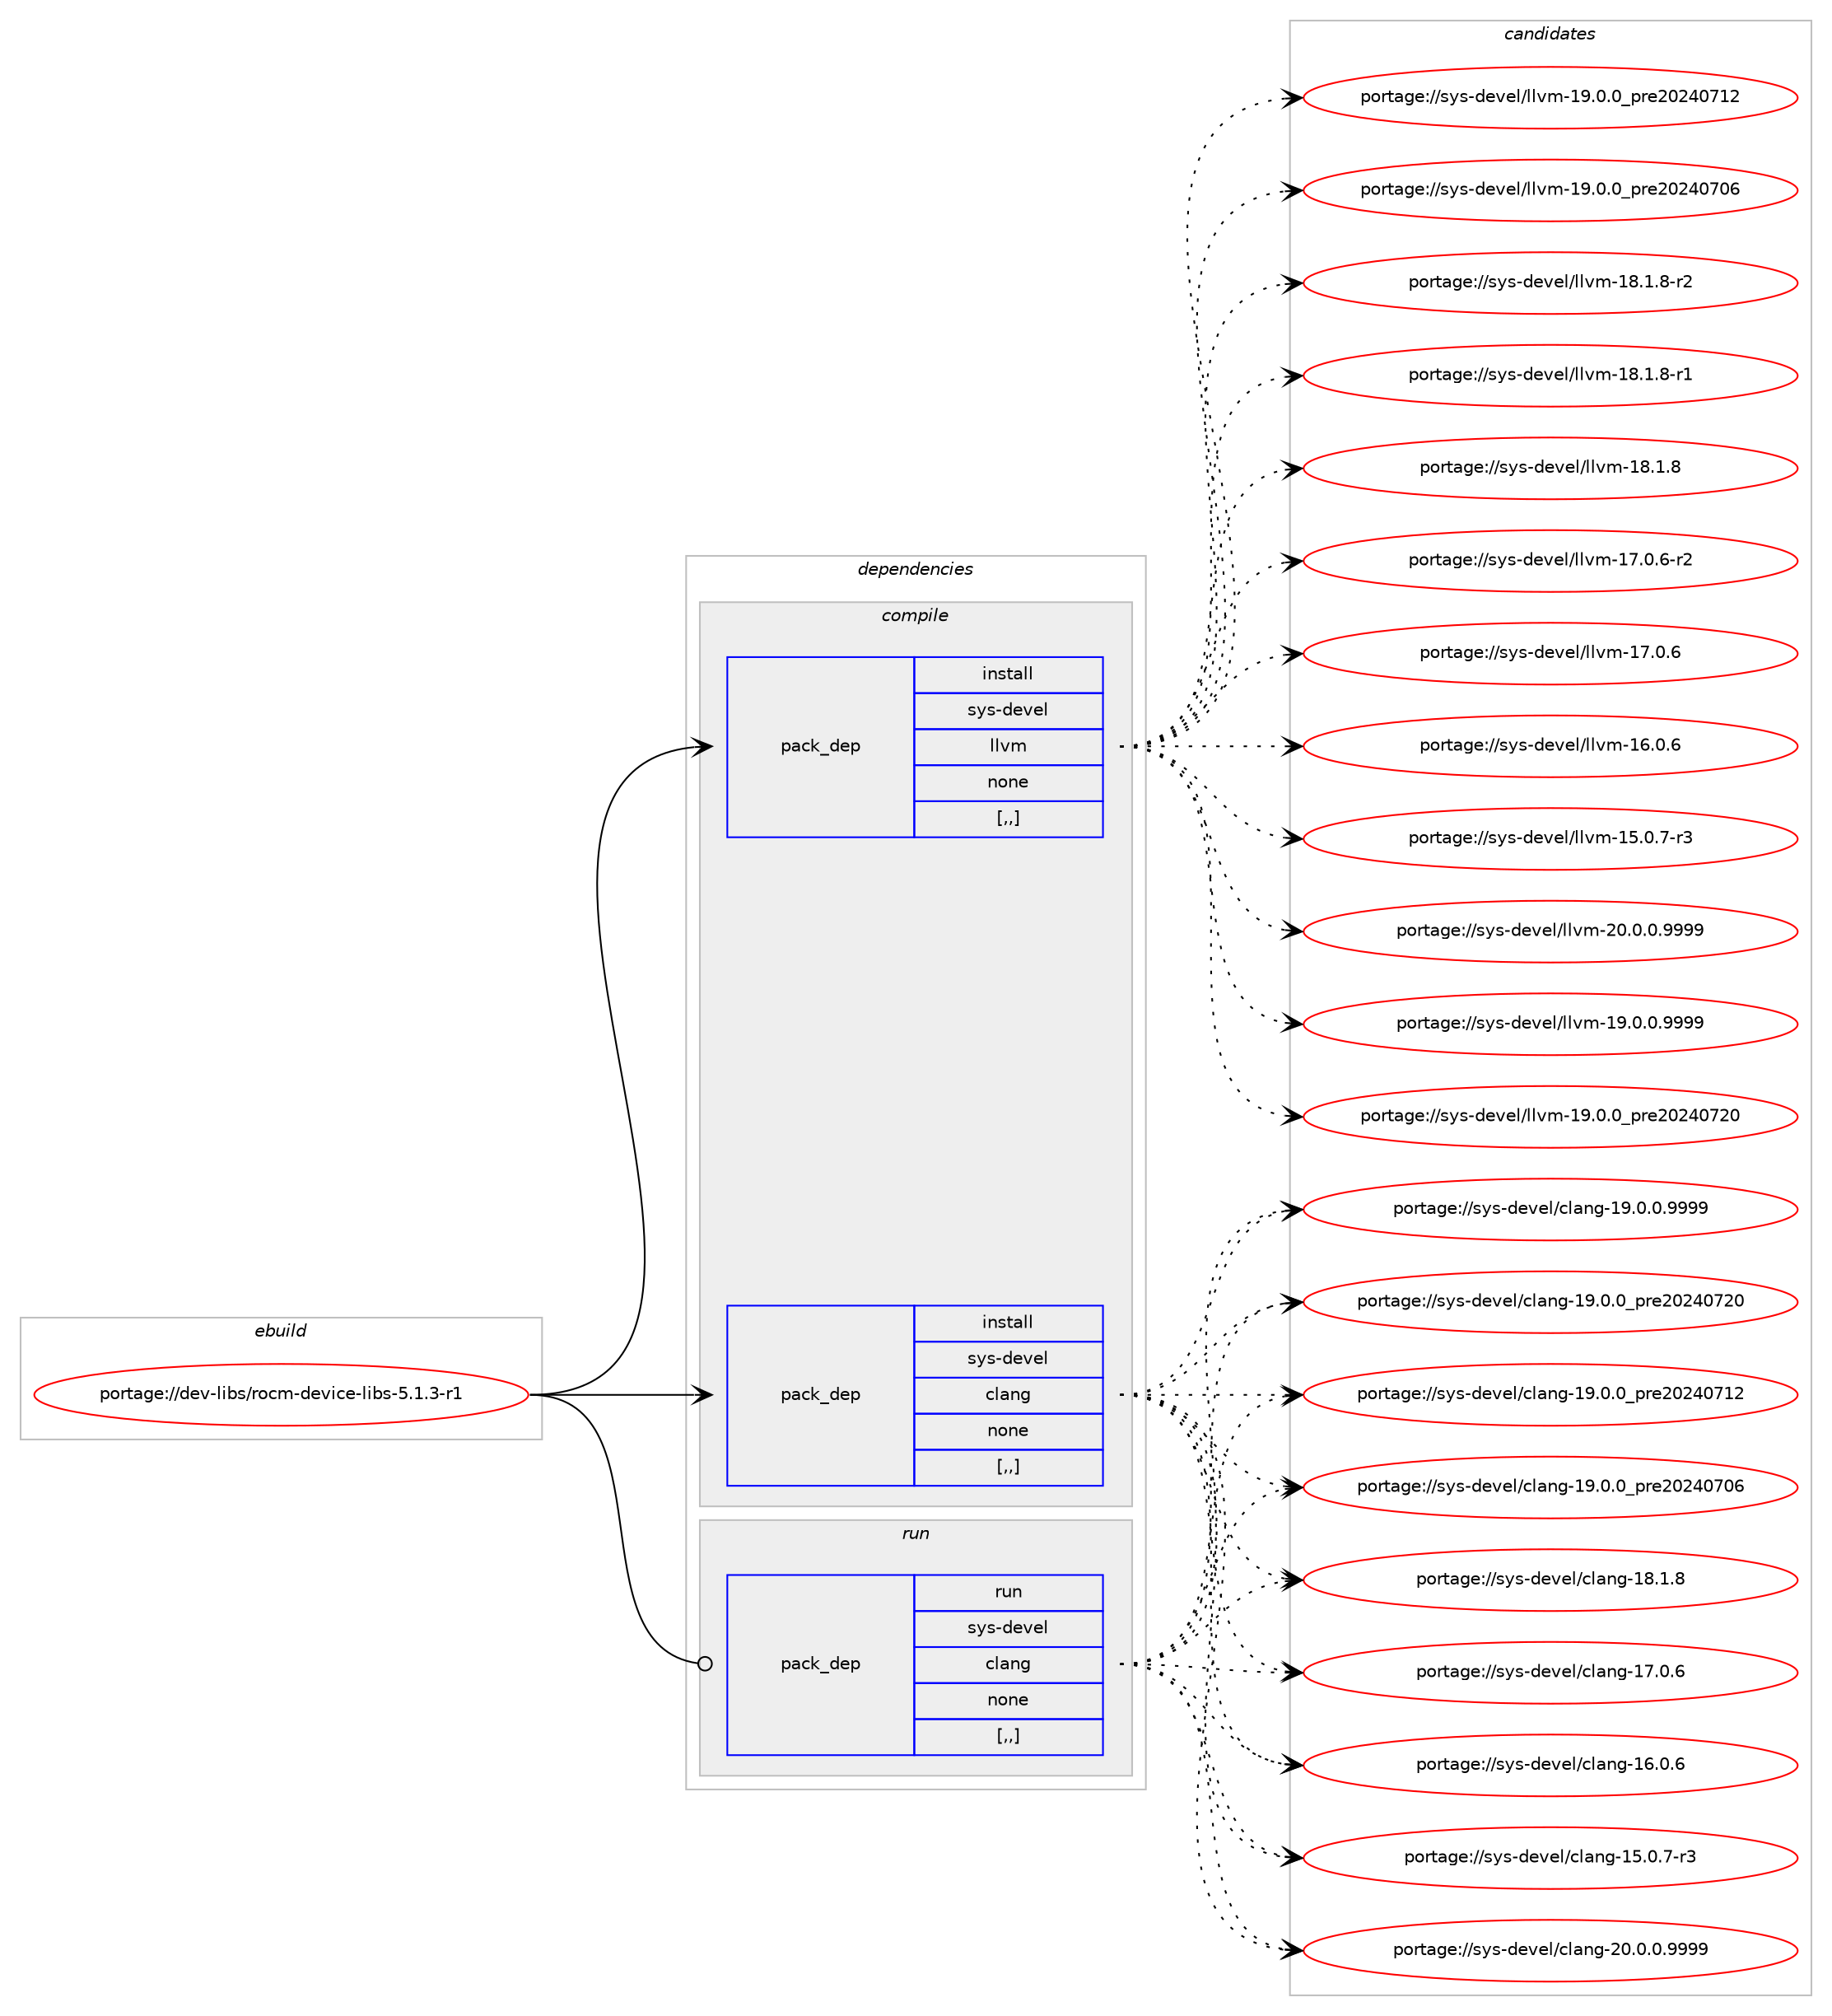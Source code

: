 digraph prolog {

# *************
# Graph options
# *************

newrank=true;
concentrate=true;
compound=true;
graph [rankdir=LR,fontname=Helvetica,fontsize=10,ranksep=1.5];#, ranksep=2.5, nodesep=0.2];
edge  [arrowhead=vee];
node  [fontname=Helvetica,fontsize=10];

# **********
# The ebuild
# **********

subgraph cluster_leftcol {
color=gray;
label=<<i>ebuild</i>>;
id [label="portage://dev-libs/rocm-device-libs-5.1.3-r1", color=red, width=4, href="../dev-libs/rocm-device-libs-5.1.3-r1.svg"];
}

# ****************
# The dependencies
# ****************

subgraph cluster_midcol {
color=gray;
label=<<i>dependencies</i>>;
subgraph cluster_compile {
fillcolor="#eeeeee";
style=filled;
label=<<i>compile</i>>;
subgraph pack84662 {
dependency114138 [label=<<TABLE BORDER="0" CELLBORDER="1" CELLSPACING="0" CELLPADDING="4" WIDTH="220"><TR><TD ROWSPAN="6" CELLPADDING="30">pack_dep</TD></TR><TR><TD WIDTH="110">install</TD></TR><TR><TD>sys-devel</TD></TR><TR><TD>clang</TD></TR><TR><TD>none</TD></TR><TR><TD>[,,]</TD></TR></TABLE>>, shape=none, color=blue];
}
id:e -> dependency114138:w [weight=20,style="solid",arrowhead="vee"];
subgraph pack84663 {
dependency114139 [label=<<TABLE BORDER="0" CELLBORDER="1" CELLSPACING="0" CELLPADDING="4" WIDTH="220"><TR><TD ROWSPAN="6" CELLPADDING="30">pack_dep</TD></TR><TR><TD WIDTH="110">install</TD></TR><TR><TD>sys-devel</TD></TR><TR><TD>llvm</TD></TR><TR><TD>none</TD></TR><TR><TD>[,,]</TD></TR></TABLE>>, shape=none, color=blue];
}
id:e -> dependency114139:w [weight=20,style="solid",arrowhead="vee"];
}
subgraph cluster_compileandrun {
fillcolor="#eeeeee";
style=filled;
label=<<i>compile and run</i>>;
}
subgraph cluster_run {
fillcolor="#eeeeee";
style=filled;
label=<<i>run</i>>;
subgraph pack84664 {
dependency114140 [label=<<TABLE BORDER="0" CELLBORDER="1" CELLSPACING="0" CELLPADDING="4" WIDTH="220"><TR><TD ROWSPAN="6" CELLPADDING="30">pack_dep</TD></TR><TR><TD WIDTH="110">run</TD></TR><TR><TD>sys-devel</TD></TR><TR><TD>clang</TD></TR><TR><TD>none</TD></TR><TR><TD>[,,]</TD></TR></TABLE>>, shape=none, color=blue];
}
id:e -> dependency114140:w [weight=20,style="solid",arrowhead="odot"];
}
}

# **************
# The candidates
# **************

subgraph cluster_choices {
rank=same;
color=gray;
label=<<i>candidates</i>>;

subgraph choice84662 {
color=black;
nodesep=1;
choice11512111545100101118101108479910897110103455048464846484657575757 [label="portage://sys-devel/clang-20.0.0.9999", color=red, width=4,href="../sys-devel/clang-20.0.0.9999.svg"];
choice11512111545100101118101108479910897110103454957464846484657575757 [label="portage://sys-devel/clang-19.0.0.9999", color=red, width=4,href="../sys-devel/clang-19.0.0.9999.svg"];
choice1151211154510010111810110847991089711010345495746484648951121141015048505248555048 [label="portage://sys-devel/clang-19.0.0_pre20240720", color=red, width=4,href="../sys-devel/clang-19.0.0_pre20240720.svg"];
choice1151211154510010111810110847991089711010345495746484648951121141015048505248554950 [label="portage://sys-devel/clang-19.0.0_pre20240712", color=red, width=4,href="../sys-devel/clang-19.0.0_pre20240712.svg"];
choice1151211154510010111810110847991089711010345495746484648951121141015048505248554854 [label="portage://sys-devel/clang-19.0.0_pre20240706", color=red, width=4,href="../sys-devel/clang-19.0.0_pre20240706.svg"];
choice1151211154510010111810110847991089711010345495646494656 [label="portage://sys-devel/clang-18.1.8", color=red, width=4,href="../sys-devel/clang-18.1.8.svg"];
choice1151211154510010111810110847991089711010345495546484654 [label="portage://sys-devel/clang-17.0.6", color=red, width=4,href="../sys-devel/clang-17.0.6.svg"];
choice1151211154510010111810110847991089711010345495446484654 [label="portage://sys-devel/clang-16.0.6", color=red, width=4,href="../sys-devel/clang-16.0.6.svg"];
choice11512111545100101118101108479910897110103454953464846554511451 [label="portage://sys-devel/clang-15.0.7-r3", color=red, width=4,href="../sys-devel/clang-15.0.7-r3.svg"];
dependency114138:e -> choice11512111545100101118101108479910897110103455048464846484657575757:w [style=dotted,weight="100"];
dependency114138:e -> choice11512111545100101118101108479910897110103454957464846484657575757:w [style=dotted,weight="100"];
dependency114138:e -> choice1151211154510010111810110847991089711010345495746484648951121141015048505248555048:w [style=dotted,weight="100"];
dependency114138:e -> choice1151211154510010111810110847991089711010345495746484648951121141015048505248554950:w [style=dotted,weight="100"];
dependency114138:e -> choice1151211154510010111810110847991089711010345495746484648951121141015048505248554854:w [style=dotted,weight="100"];
dependency114138:e -> choice1151211154510010111810110847991089711010345495646494656:w [style=dotted,weight="100"];
dependency114138:e -> choice1151211154510010111810110847991089711010345495546484654:w [style=dotted,weight="100"];
dependency114138:e -> choice1151211154510010111810110847991089711010345495446484654:w [style=dotted,weight="100"];
dependency114138:e -> choice11512111545100101118101108479910897110103454953464846554511451:w [style=dotted,weight="100"];
}
subgraph choice84663 {
color=black;
nodesep=1;
choice1151211154510010111810110847108108118109455048464846484657575757 [label="portage://sys-devel/llvm-20.0.0.9999", color=red, width=4,href="../sys-devel/llvm-20.0.0.9999.svg"];
choice1151211154510010111810110847108108118109454957464846484657575757 [label="portage://sys-devel/llvm-19.0.0.9999", color=red, width=4,href="../sys-devel/llvm-19.0.0.9999.svg"];
choice115121115451001011181011084710810811810945495746484648951121141015048505248555048 [label="portage://sys-devel/llvm-19.0.0_pre20240720", color=red, width=4,href="../sys-devel/llvm-19.0.0_pre20240720.svg"];
choice115121115451001011181011084710810811810945495746484648951121141015048505248554950 [label="portage://sys-devel/llvm-19.0.0_pre20240712", color=red, width=4,href="../sys-devel/llvm-19.0.0_pre20240712.svg"];
choice115121115451001011181011084710810811810945495746484648951121141015048505248554854 [label="portage://sys-devel/llvm-19.0.0_pre20240706", color=red, width=4,href="../sys-devel/llvm-19.0.0_pre20240706.svg"];
choice1151211154510010111810110847108108118109454956464946564511450 [label="portage://sys-devel/llvm-18.1.8-r2", color=red, width=4,href="../sys-devel/llvm-18.1.8-r2.svg"];
choice1151211154510010111810110847108108118109454956464946564511449 [label="portage://sys-devel/llvm-18.1.8-r1", color=red, width=4,href="../sys-devel/llvm-18.1.8-r1.svg"];
choice115121115451001011181011084710810811810945495646494656 [label="portage://sys-devel/llvm-18.1.8", color=red, width=4,href="../sys-devel/llvm-18.1.8.svg"];
choice1151211154510010111810110847108108118109454955464846544511450 [label="portage://sys-devel/llvm-17.0.6-r2", color=red, width=4,href="../sys-devel/llvm-17.0.6-r2.svg"];
choice115121115451001011181011084710810811810945495546484654 [label="portage://sys-devel/llvm-17.0.6", color=red, width=4,href="../sys-devel/llvm-17.0.6.svg"];
choice115121115451001011181011084710810811810945495446484654 [label="portage://sys-devel/llvm-16.0.6", color=red, width=4,href="../sys-devel/llvm-16.0.6.svg"];
choice1151211154510010111810110847108108118109454953464846554511451 [label="portage://sys-devel/llvm-15.0.7-r3", color=red, width=4,href="../sys-devel/llvm-15.0.7-r3.svg"];
dependency114139:e -> choice1151211154510010111810110847108108118109455048464846484657575757:w [style=dotted,weight="100"];
dependency114139:e -> choice1151211154510010111810110847108108118109454957464846484657575757:w [style=dotted,weight="100"];
dependency114139:e -> choice115121115451001011181011084710810811810945495746484648951121141015048505248555048:w [style=dotted,weight="100"];
dependency114139:e -> choice115121115451001011181011084710810811810945495746484648951121141015048505248554950:w [style=dotted,weight="100"];
dependency114139:e -> choice115121115451001011181011084710810811810945495746484648951121141015048505248554854:w [style=dotted,weight="100"];
dependency114139:e -> choice1151211154510010111810110847108108118109454956464946564511450:w [style=dotted,weight="100"];
dependency114139:e -> choice1151211154510010111810110847108108118109454956464946564511449:w [style=dotted,weight="100"];
dependency114139:e -> choice115121115451001011181011084710810811810945495646494656:w [style=dotted,weight="100"];
dependency114139:e -> choice1151211154510010111810110847108108118109454955464846544511450:w [style=dotted,weight="100"];
dependency114139:e -> choice115121115451001011181011084710810811810945495546484654:w [style=dotted,weight="100"];
dependency114139:e -> choice115121115451001011181011084710810811810945495446484654:w [style=dotted,weight="100"];
dependency114139:e -> choice1151211154510010111810110847108108118109454953464846554511451:w [style=dotted,weight="100"];
}
subgraph choice84664 {
color=black;
nodesep=1;
choice11512111545100101118101108479910897110103455048464846484657575757 [label="portage://sys-devel/clang-20.0.0.9999", color=red, width=4,href="../sys-devel/clang-20.0.0.9999.svg"];
choice11512111545100101118101108479910897110103454957464846484657575757 [label="portage://sys-devel/clang-19.0.0.9999", color=red, width=4,href="../sys-devel/clang-19.0.0.9999.svg"];
choice1151211154510010111810110847991089711010345495746484648951121141015048505248555048 [label="portage://sys-devel/clang-19.0.0_pre20240720", color=red, width=4,href="../sys-devel/clang-19.0.0_pre20240720.svg"];
choice1151211154510010111810110847991089711010345495746484648951121141015048505248554950 [label="portage://sys-devel/clang-19.0.0_pre20240712", color=red, width=4,href="../sys-devel/clang-19.0.0_pre20240712.svg"];
choice1151211154510010111810110847991089711010345495746484648951121141015048505248554854 [label="portage://sys-devel/clang-19.0.0_pre20240706", color=red, width=4,href="../sys-devel/clang-19.0.0_pre20240706.svg"];
choice1151211154510010111810110847991089711010345495646494656 [label="portage://sys-devel/clang-18.1.8", color=red, width=4,href="../sys-devel/clang-18.1.8.svg"];
choice1151211154510010111810110847991089711010345495546484654 [label="portage://sys-devel/clang-17.0.6", color=red, width=4,href="../sys-devel/clang-17.0.6.svg"];
choice1151211154510010111810110847991089711010345495446484654 [label="portage://sys-devel/clang-16.0.6", color=red, width=4,href="../sys-devel/clang-16.0.6.svg"];
choice11512111545100101118101108479910897110103454953464846554511451 [label="portage://sys-devel/clang-15.0.7-r3", color=red, width=4,href="../sys-devel/clang-15.0.7-r3.svg"];
dependency114140:e -> choice11512111545100101118101108479910897110103455048464846484657575757:w [style=dotted,weight="100"];
dependency114140:e -> choice11512111545100101118101108479910897110103454957464846484657575757:w [style=dotted,weight="100"];
dependency114140:e -> choice1151211154510010111810110847991089711010345495746484648951121141015048505248555048:w [style=dotted,weight="100"];
dependency114140:e -> choice1151211154510010111810110847991089711010345495746484648951121141015048505248554950:w [style=dotted,weight="100"];
dependency114140:e -> choice1151211154510010111810110847991089711010345495746484648951121141015048505248554854:w [style=dotted,weight="100"];
dependency114140:e -> choice1151211154510010111810110847991089711010345495646494656:w [style=dotted,weight="100"];
dependency114140:e -> choice1151211154510010111810110847991089711010345495546484654:w [style=dotted,weight="100"];
dependency114140:e -> choice1151211154510010111810110847991089711010345495446484654:w [style=dotted,weight="100"];
dependency114140:e -> choice11512111545100101118101108479910897110103454953464846554511451:w [style=dotted,weight="100"];
}
}

}
